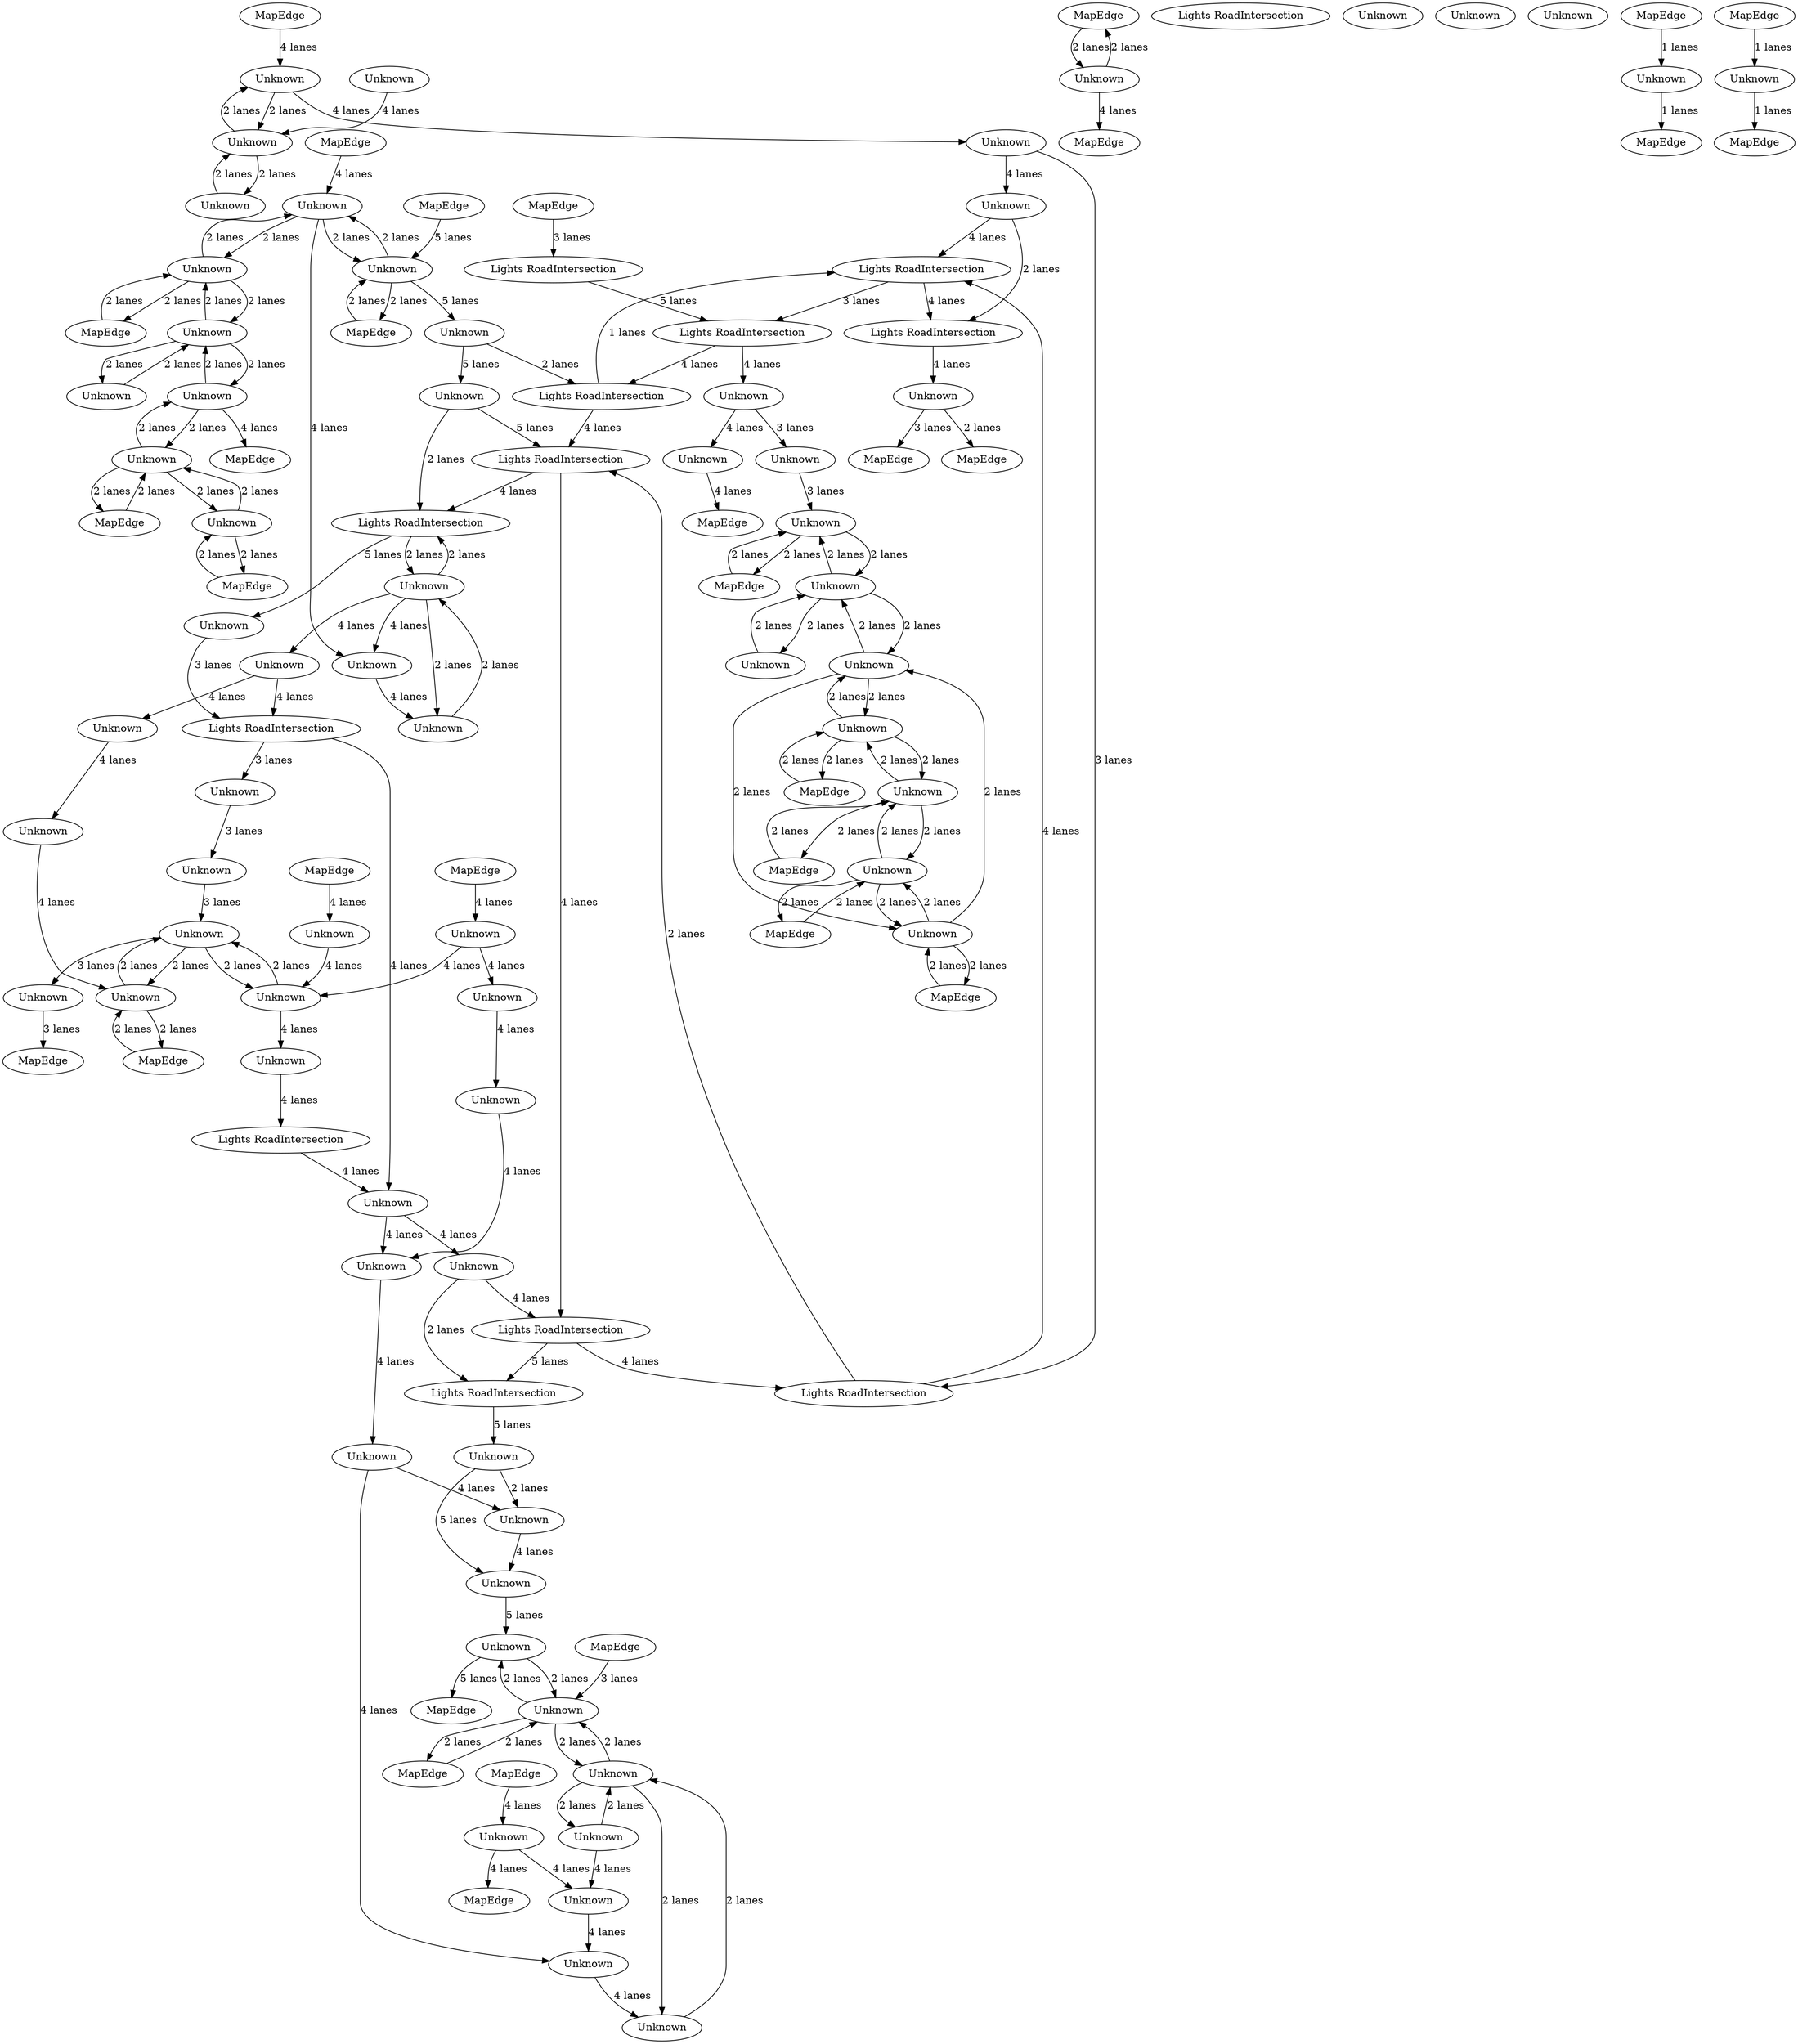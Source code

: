 digraph {
    0 [ label = "MapEdge" ]
    1 [ label = "MapEdge" ]
    2 [ label = "MapEdge" ]
    3 [ label = "MapEdge" ]
    4 [ label = "Lights RoadIntersection" ]
    5 [ label = "Lights RoadIntersection" ]
    6 [ label = "MapEdge" ]
    7 [ label = "Unknown" ]
    8 [ label = "Unknown" ]
    9 [ label = "MapEdge" ]
    10 [ label = "Lights RoadIntersection" ]
    11 [ label = "Lights RoadIntersection" ]
    12 [ label = "Unknown" ]
    13 [ label = "Lights RoadIntersection" ]
    14 [ label = "Lights RoadIntersection" ]
    15 [ label = "Unknown" ]
    16 [ label = "MapEdge" ]
    17 [ label = "Lights RoadIntersection" ]
    18 [ label = "Unknown" ]
    19 [ label = "Unknown" ]
    20 [ label = "MapEdge" ]
    21 [ label = "MapEdge" ]
    22 [ label = "Unknown" ]
    23 [ label = "MapEdge" ]
    24 [ label = "MapEdge" ]
    25 [ label = "MapEdge" ]
    26 [ label = "Unknown" ]
    27 [ label = "Unknown" ]
    28 [ label = "MapEdge" ]
    29 [ label = "Unknown" ]
    30 [ label = "Unknown" ]
    31 [ label = "Unknown" ]
    32 [ label = "Unknown" ]
    33 [ label = "Unknown" ]
    34 [ label = "Unknown" ]
    35 [ label = "Unknown" ]
    36 [ label = "Unknown" ]
    37 [ label = "Unknown" ]
    38 [ label = "Unknown" ]
    39 [ label = "Unknown" ]
    40 [ label = "MapEdge" ]
    41 [ label = "Unknown" ]
    42 [ label = "MapEdge" ]
    43 [ label = "MapEdge" ]
    44 [ label = "MapEdge" ]
    45 [ label = "Unknown" ]
    46 [ label = "Unknown" ]
    47 [ label = "Unknown" ]
    48 [ label = "Unknown" ]
    49 [ label = "Unknown" ]
    50 [ label = "Unknown" ]
    51 [ label = "Unknown" ]
    52 [ label = "Lights RoadIntersection" ]
    53 [ label = "MapEdge" ]
    54 [ label = "Unknown" ]
    55 [ label = "Unknown" ]
    56 [ label = "Unknown" ]
    57 [ label = "Unknown" ]
    58 [ label = "Unknown" ]
    59 [ label = "MapEdge" ]
    60 [ label = "Lights RoadIntersection" ]
    61 [ label = "MapEdge" ]
    62 [ label = "Lights RoadIntersection" ]
    63 [ label = "Unknown" ]
    64 [ label = "Unknown" ]
    65 [ label = "Lights RoadIntersection" ]
    66 [ label = "Unknown" ]
    67 [ label = "Unknown" ]
    68 [ label = "Unknown" ]
    69 [ label = "Unknown" ]
    70 [ label = "Unknown" ]
    71 [ label = "Unknown" ]
    72 [ label = "Unknown" ]
    73 [ label = "Unknown" ]
    74 [ label = "MapEdge" ]
    75 [ label = "Unknown" ]
    76 [ label = "MapEdge" ]
    77 [ label = "MapEdge" ]
    78 [ label = "MapEdge" ]
    79 [ label = "Unknown" ]
    80 [ label = "Lights RoadIntersection" ]
    81 [ label = "Unknown" ]
    82 [ label = "Unknown" ]
    83 [ label = "MapEdge" ]
    84 [ label = "Unknown" ]
    85 [ label = "Unknown" ]
    86 [ label = "Unknown" ]
    87 [ label = "Lights RoadIntersection" ]
    88 [ label = "Unknown" ]
    89 [ label = "Unknown" ]
    90 [ label = "MapEdge" ]
    91 [ label = "Unknown" ]
    92 [ label = "MapEdge" ]
    93 [ label = "Unknown" ]
    94 [ label = "MapEdge" ]
    95 [ label = "Unknown" ]
    96 [ label = "Unknown" ]
    97 [ label = "MapEdge" ]
    98 [ label = "Unknown" ]
    99 [ label = "Unknown" ]
    100 [ label = "Unknown" ]
    101 [ label = "Unknown" ]
    102 [ label = "Unknown" ]
    103 [ label = "Unknown" ]
    104 [ label = "Unknown" ]
    105 [ label = "Unknown" ]
    106 [ label = "Unknown" ]
    107 [ label = "Unknown" ]
    108 [ label = "Unknown" ]
    109 [ label = "MapEdge" ]
    110 [ label = "MapEdge" ]
    111 [ label = "MapEdge" ]
    104 -> 88 [ label = "4 lanes" ]
    88 -> 62 [ label = "2 lanes" ]
    11 -> 80 [ label = "4 lanes" ]
    12 -> 65 [ label = "2 lanes" ]
    15 -> 13 [ label = "2 lanes" ]
    4 -> 13 [ label = "4 lanes" ]
    58 -> 111 [ label = "1 lanes" ]
    24 -> 49 [ label = "4 lanes" ]
    3 -> 29 [ label = "2 lanes" ]
    29 -> 3 [ label = "2 lanes" ]
    25 -> 70 [ label = "2 lanes" ]
    70 -> 25 [ label = "2 lanes" ]
    70 -> 73 [ label = "2 lanes" ]
    73 -> 70 [ label = "2 lanes" ]
    73 -> 33 [ label = "2 lanes" ]
    33 -> 73 [ label = "2 lanes" ]
    27 -> 30 [ label = "3 lanes" ]
    30 -> 28 [ label = "2 lanes" ]
    28 -> 30 [ label = "2 lanes" ]
    31 -> 33 [ label = "2 lanes" ]
    33 -> 31 [ label = "2 lanes" ]
    33 -> 30 [ label = "2 lanes" ]
    30 -> 33 [ label = "2 lanes" ]
    32 -> 27 [ label = "3 lanes" ]
    35 -> 45 [ label = "2 lanes" ]
    45 -> 35 [ label = "2 lanes" ]
    2 -> 22 [ label = "2 lanes" ]
    22 -> 2 [ label = "2 lanes" ]
    22 -> 64 [ label = "2 lanes" ]
    64 -> 22 [ label = "2 lanes" ]
    36 -> 93 [ label = "2 lanes" ]
    93 -> 36 [ label = "2 lanes" ]
    39 -> 36 [ label = "2 lanes" ]
    36 -> 39 [ label = "2 lanes" ]
    64 -> 39 [ label = "2 lanes" ]
    39 -> 64 [ label = "2 lanes" ]
    93 -> 95 [ label = "2 lanes" ]
    95 -> 93 [ label = "2 lanes" ]
    95 -> 38 [ label = "2 lanes" ]
    38 -> 95 [ label = "2 lanes" ]
    39 -> 1 [ label = "2 lanes" ]
    1 -> 39 [ label = "2 lanes" ]
    35 -> 42 [ label = "2 lanes" ]
    42 -> 35 [ label = "2 lanes" ]
    48 -> 35 [ label = "2 lanes" ]
    35 -> 48 [ label = "2 lanes" ]
    37 -> 36 [ label = "2 lanes" ]
    36 -> 37 [ label = "2 lanes" ]
    38 -> 40 [ label = "2 lanes" ]
    40 -> 38 [ label = "2 lanes" ]
    93 -> 43 [ label = "4 lanes" ]
    65 -> 85 [ label = "5 lanes" ]
    10 -> 5 [ label = "4 lanes" ]
    5 -> 87 [ label = "4 lanes" ]
    26 -> 23 [ label = "4 lanes" ]
    4 -> 11 [ label = "3 lanes" ]
    15 -> 4 [ label = "4 lanes" ]
    13 -> 67 [ label = "4 lanes" ]
    45 -> 47 [ label = "2 lanes" ]
    47 -> 45 [ label = "2 lanes" ]
    50 -> 47 [ label = "4 lanes" ]
    49 -> 68 [ label = "4 lanes" ]
    68 -> 50 [ label = "4 lanes" ]
    49 -> 21 [ label = "4 lanes" ]
    8 -> 56 [ label = "3 lanes" ]
    56 -> 9 [ label = "3 lanes" ]
    69 -> 8 [ label = "2 lanes" ]
    8 -> 69 [ label = "2 lanes" ]
    7 -> 52 [ label = "4 lanes" ]
    55 -> 57 [ label = "3 lanes" ]
    54 -> 69 [ label = "4 lanes" ]
    69 -> 7 [ label = "4 lanes" ]
    8 -> 106 [ label = "2 lanes" ]
    106 -> 8 [ label = "2 lanes" ]
    106 -> 53 [ label = "2 lanes" ]
    53 -> 106 [ label = "2 lanes" ]
    6 -> 54 [ label = "4 lanes" ]
    60 -> 104 [ label = "4 lanes" ]
    104 -> 98 [ label = "4 lanes" ]
    105 -> 60 [ label = "4 lanes" ]
    96 -> 91 [ label = "4 lanes" ]
    86 -> 66 [ label = "4 lanes" ]
    63 -> 86 [ label = "2 lanes" ]
    86 -> 63 [ label = "2 lanes" ]
    86 -> 65 [ label = "2 lanes" ]
    65 -> 86 [ label = "2 lanes" ]
    64 -> 66 [ label = "4 lanes" ]
    66 -> 63 [ label = "4 lanes" ]
    5 -> 62 [ label = "5 lanes" ]
    67 -> 0 [ label = "2 lanes" ]
    92 -> 14 [ label = "3 lanes" ]
    51 -> 68 [ label = "4 lanes" ]
    82 -> 69 [ label = "4 lanes" ]
    59 -> 71 [ label = "2 lanes" ]
    71 -> 59 [ label = "2 lanes" ]
    71 -> 70 [ label = "2 lanes" ]
    70 -> 71 [ label = "2 lanes" ]
    71 -> 75 [ label = "2 lanes" ]
    75 -> 71 [ label = "2 lanes" ]
    72 -> 73 [ label = "2 lanes" ]
    73 -> 72 [ label = "2 lanes" ]
    75 -> 72 [ label = "2 lanes" ]
    72 -> 75 [ label = "2 lanes" ]
    72 -> 74 [ label = "2 lanes" ]
    74 -> 72 [ label = "2 lanes" ]
    75 -> 76 [ label = "2 lanes" ]
    76 -> 75 [ label = "2 lanes" ]
    77 -> 18 [ label = "4 lanes" ]
    18 -> 81 [ label = "4 lanes" ]
    81 -> 15 [ label = "4 lanes" ]
    18 -> 91 [ label = "2 lanes" ]
    91 -> 18 [ label = "2 lanes" ]
    91 -> 89 [ label = "2 lanes" ]
    89 -> 91 [ label = "2 lanes" ]
    79 -> 80 [ label = "2 lanes" ]
    62 -> 103 [ label = "5 lanes" ]
    100 -> 48 [ label = "5 lanes" ]
    103 -> 100 [ label = "5 lanes" ]
    81 -> 87 [ label = "3 lanes" ]
    12 -> 10 [ label = "5 lanes" ]
    84 -> 83 [ label = "1 lanes" ]
    78 -> 58 [ label = "1 lanes" ]
    90 -> 84 [ label = "1 lanes" ]
    48 -> 20 [ label = "5 lanes" ]
    80 -> 4 [ label = "1 lanes" ]
    80 -> 10 [ label = "4 lanes" ]
    87 -> 10 [ label = "2 lanes" ]
    87 -> 4 [ label = "4 lanes" ]
    67 -> 16 [ label = "3 lanes" ]
    14 -> 11 [ label = "5 lanes" ]
    85 -> 60 [ label = "3 lanes" ]
    29 -> 109 [ label = "4 lanes" ]
    44 -> 35 [ label = "3 lanes" ]
    94 -> 95 [ label = "2 lanes" ]
    95 -> 94 [ label = "2 lanes" ]
    57 -> 8 [ label = "3 lanes" ]
    60 -> 55 [ label = "3 lanes" ]
    45 -> 51 [ label = "2 lanes" ]
    51 -> 45 [ label = "2 lanes" ]
    88 -> 5 [ label = "4 lanes" ]
    52 -> 104 [ label = "4 lanes" ]
    10 -> 65 [ label = "4 lanes" ]
    11 -> 32 [ label = "4 lanes" ]
    32 -> 26 [ label = "4 lanes" ]
    22 -> 79 [ label = "5 lanes" ]
    79 -> 12 [ label = "5 lanes" ]
    61 -> 22 [ label = "5 lanes" ]
    46 -> 50 [ label = "4 lanes" ]
    97 -> 82 [ label = "4 lanes" ]
    46 -> 99 [ label = "4 lanes" ]
    99 -> 100 [ label = "4 lanes" ]
    102 -> 101 [ label = "4 lanes" ]
    103 -> 99 [ label = "2 lanes" ]
    86 -> 105 [ label = "4 lanes" ]
    107 -> 106 [ label = "4 lanes" ]
    108 -> 107 [ label = "4 lanes" ]
    110 -> 64 [ label = "4 lanes" ]
    98 -> 46 [ label = "4 lanes" ]
    101 -> 98 [ label = "4 lanes" ]
    82 -> 102 [ label = "4 lanes" ]
    105 -> 108 [ label = "4 lanes" ]
}
